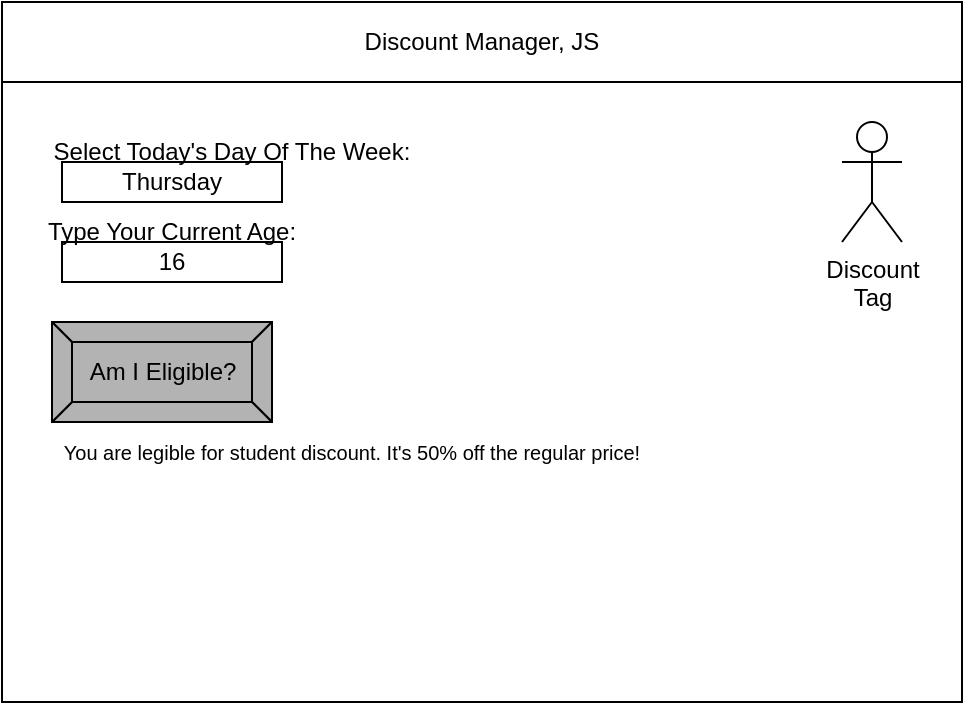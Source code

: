 <mxfile>
    <diagram id="pIaEtrtLPv3HG8r1JEND" name="Page-1">
        <mxGraphModel dx="630" dy="492" grid="1" gridSize="10" guides="1" tooltips="1" connect="1" arrows="1" fold="1" page="1" pageScale="1" pageWidth="850" pageHeight="1100" math="0" shadow="0">
            <root>
                <mxCell id="0"/>
                <mxCell id="1" parent="0"/>
                <mxCell id="2" value="" style="rounded=0;whiteSpace=wrap;html=1;" parent="1" vertex="1">
                    <mxGeometry x="80" y="80" width="480" height="350" as="geometry"/>
                </mxCell>
                <mxCell id="3" value="Discount Manager, JS" style="rounded=0;whiteSpace=wrap;html=1;" parent="1" vertex="1">
                    <mxGeometry x="80" y="80" width="480" height="40" as="geometry"/>
                </mxCell>
                <mxCell id="6" value="Am I Eligible?" style="labelPosition=center;verticalLabelPosition=middle;align=center;html=1;shape=mxgraph.basic.button;dx=10;fillColor=#B3B3B3;" parent="1" vertex="1">
                    <mxGeometry x="105" y="240" width="110" height="50" as="geometry"/>
                </mxCell>
                <mxCell id="7" value="Discount&lt;br&gt;Tag" style="shape=umlActor;verticalLabelPosition=bottom;verticalAlign=top;html=1;outlineConnect=0;" parent="1" vertex="1">
                    <mxGeometry x="500" y="140" width="30" height="60" as="geometry"/>
                </mxCell>
                <mxCell id="8" value="Thursday" style="rounded=0;whiteSpace=wrap;html=1;" parent="1" vertex="1">
                    <mxGeometry x="110" y="160" width="110" height="20" as="geometry"/>
                </mxCell>
                <mxCell id="9" value="Select Today's Day Of The Week:" style="text;html=1;strokeColor=none;fillColor=none;align=center;verticalAlign=middle;whiteSpace=wrap;rounded=0;" parent="1" vertex="1">
                    <mxGeometry x="100" y="150" width="190" height="10" as="geometry"/>
                </mxCell>
                <mxCell id="15" value="16" style="rounded=0;whiteSpace=wrap;html=1;" parent="1" vertex="1">
                    <mxGeometry x="110" y="200" width="110" height="20" as="geometry"/>
                </mxCell>
                <mxCell id="16" value="Type Your Current Age:" style="text;html=1;strokeColor=none;fillColor=none;align=center;verticalAlign=middle;whiteSpace=wrap;rounded=0;" parent="1" vertex="1">
                    <mxGeometry x="100" y="190" width="130" height="10" as="geometry"/>
                </mxCell>
                <mxCell id="17" value="&lt;font style=&quot;font-size: 10px&quot;&gt;You are legible for student discount. It's 50% off the regular price!&lt;/font&gt;" style="text;html=1;strokeColor=none;fillColor=none;align=center;verticalAlign=middle;whiteSpace=wrap;rounded=0;" parent="1" vertex="1">
                    <mxGeometry x="100" y="300" width="310" height="10" as="geometry"/>
                </mxCell>
            </root>
        </mxGraphModel>
    </diagram>
</mxfile>